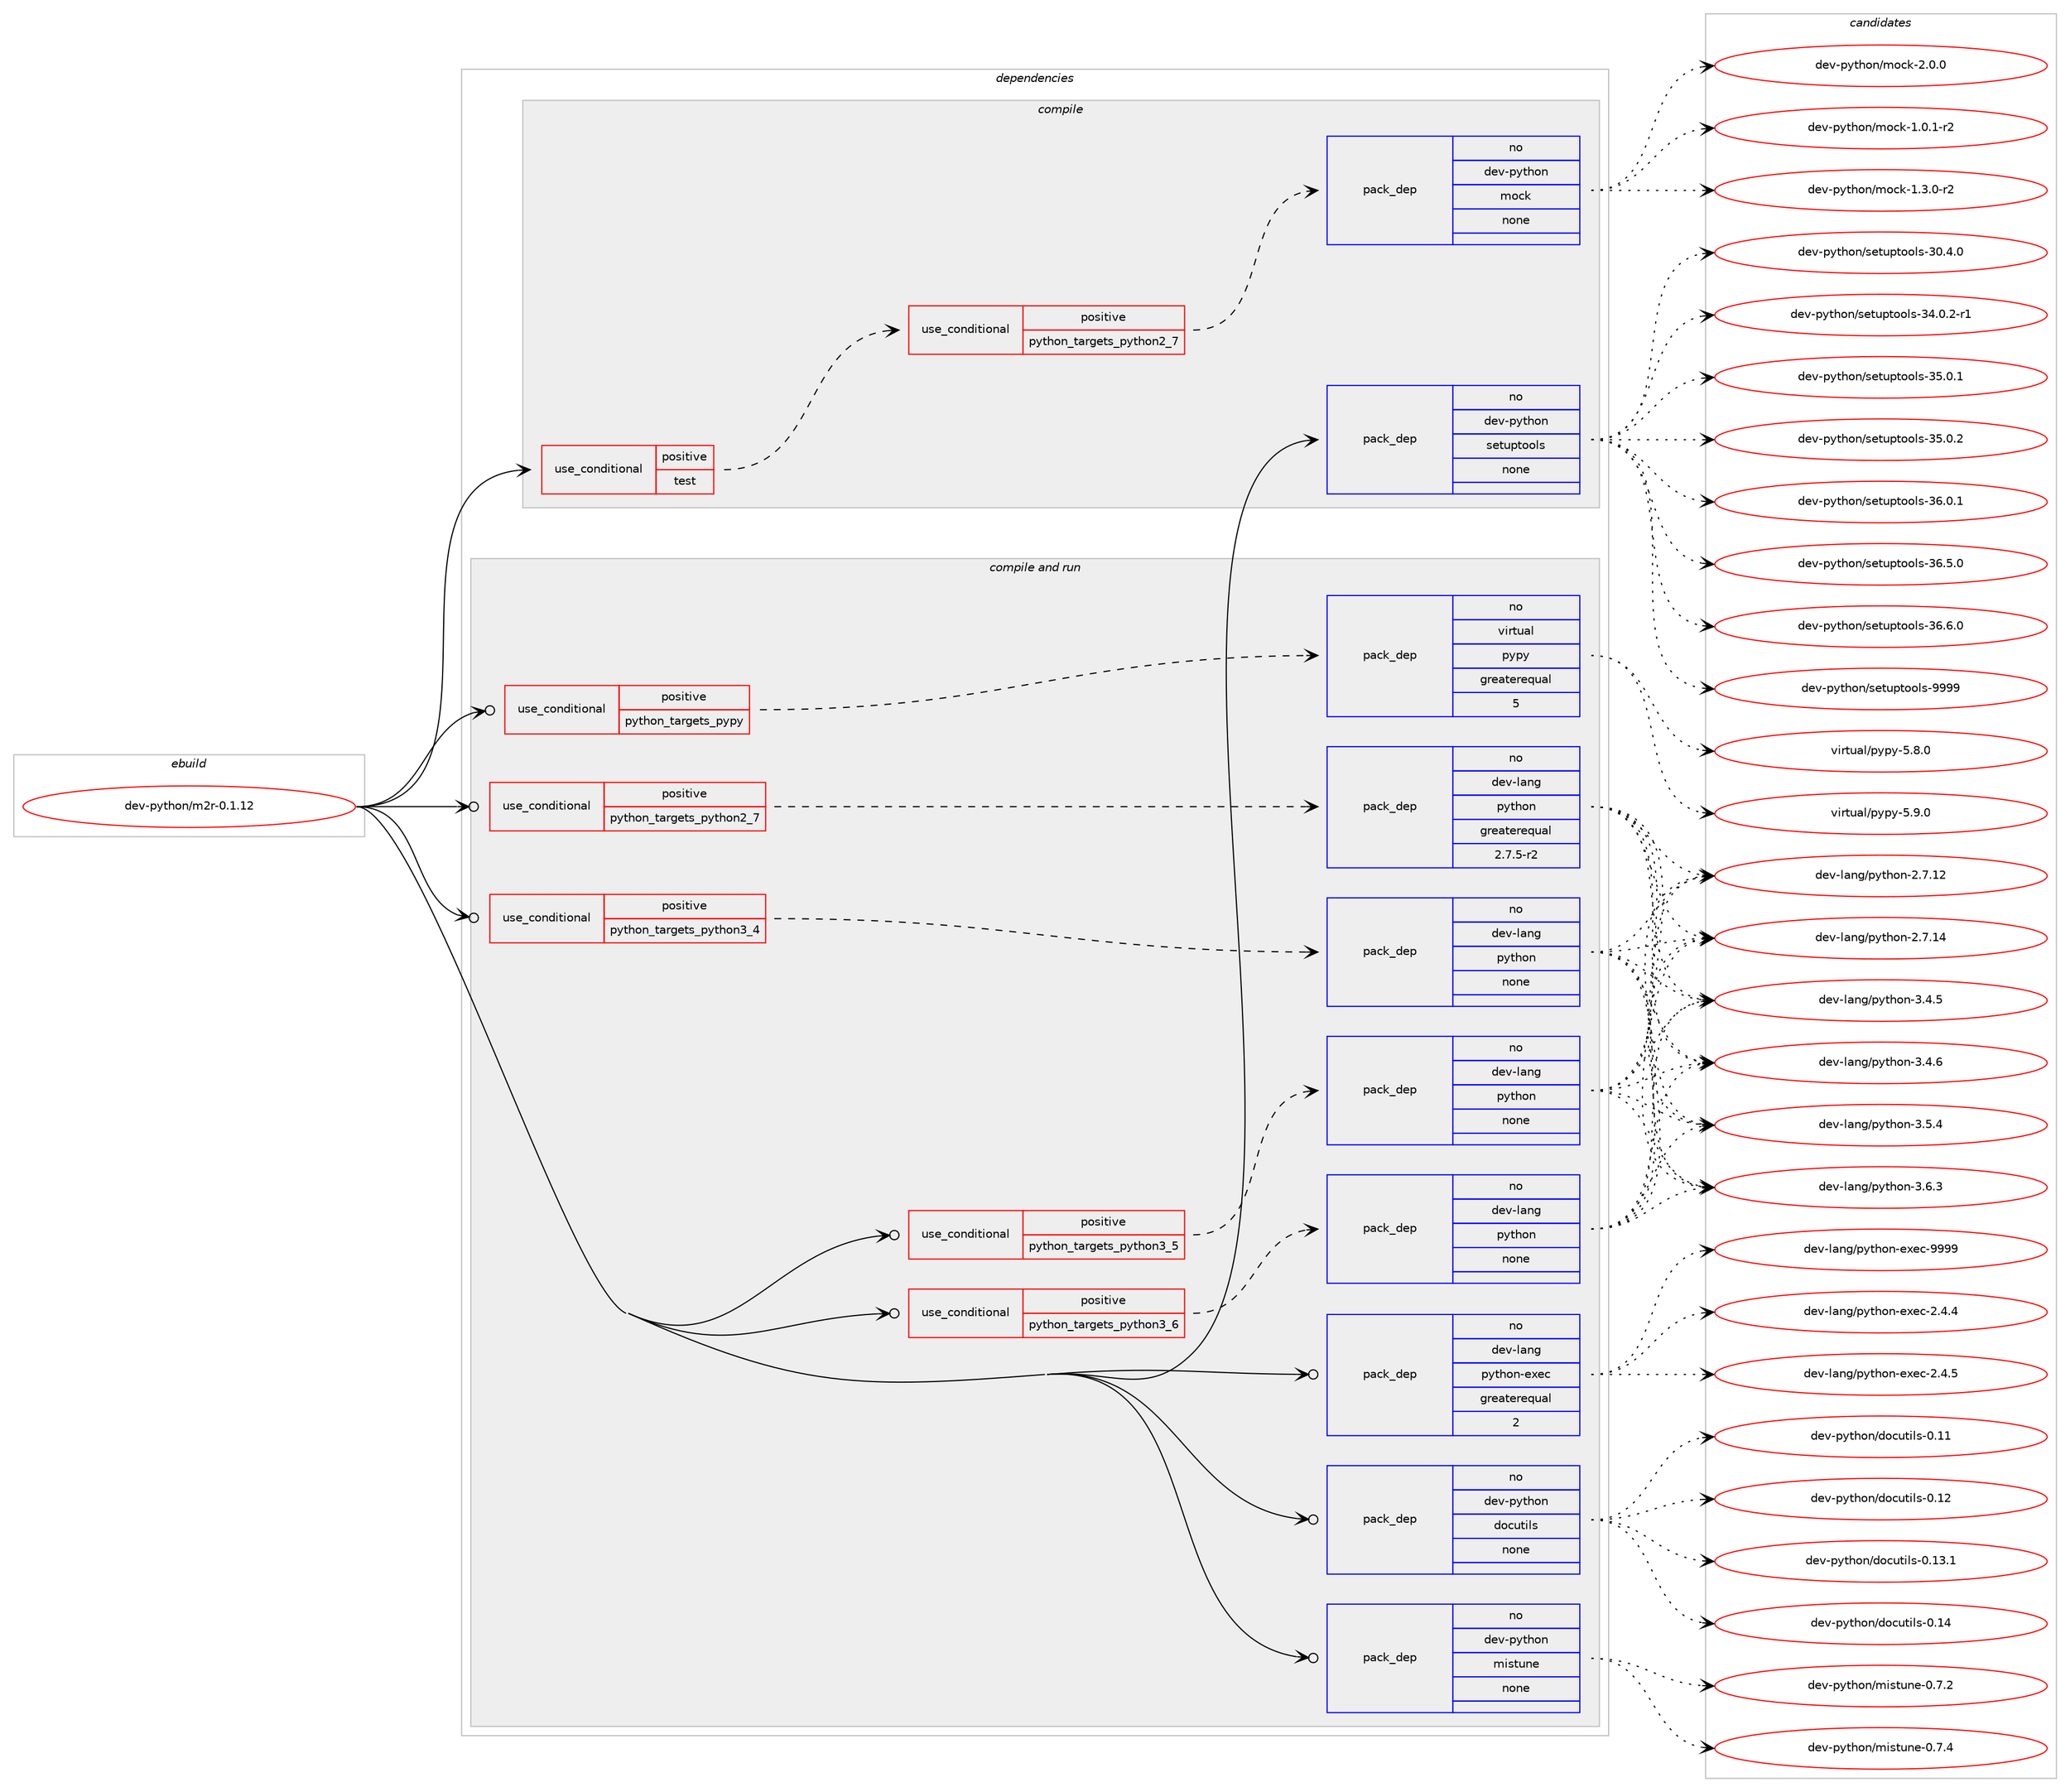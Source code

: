 digraph prolog {

# *************
# Graph options
# *************

newrank=true;
concentrate=true;
compound=true;
graph [rankdir=LR,fontname=Helvetica,fontsize=10,ranksep=1.5];#, ranksep=2.5, nodesep=0.2];
edge  [arrowhead=vee];
node  [fontname=Helvetica,fontsize=10];

# **********
# The ebuild
# **********

subgraph cluster_leftcol {
color=gray;
rank=same;
label=<<i>ebuild</i>>;
id [label="dev-python/m2r-0.1.12", color=red, width=4, href="../dev-python/m2r-0.1.12.svg"];
}

# ****************
# The dependencies
# ****************

subgraph cluster_midcol {
color=gray;
label=<<i>dependencies</i>>;
subgraph cluster_compile {
fillcolor="#eeeeee";
style=filled;
label=<<i>compile</i>>;
subgraph cond35163 {
dependency165122 [label=<<TABLE BORDER="0" CELLBORDER="1" CELLSPACING="0" CELLPADDING="4"><TR><TD ROWSPAN="3" CELLPADDING="10">use_conditional</TD></TR><TR><TD>positive</TD></TR><TR><TD>test</TD></TR></TABLE>>, shape=none, color=red];
subgraph cond35164 {
dependency165123 [label=<<TABLE BORDER="0" CELLBORDER="1" CELLSPACING="0" CELLPADDING="4"><TR><TD ROWSPAN="3" CELLPADDING="10">use_conditional</TD></TR><TR><TD>positive</TD></TR><TR><TD>python_targets_python2_7</TD></TR></TABLE>>, shape=none, color=red];
subgraph pack126106 {
dependency165124 [label=<<TABLE BORDER="0" CELLBORDER="1" CELLSPACING="0" CELLPADDING="4" WIDTH="220"><TR><TD ROWSPAN="6" CELLPADDING="30">pack_dep</TD></TR><TR><TD WIDTH="110">no</TD></TR><TR><TD>dev-python</TD></TR><TR><TD>mock</TD></TR><TR><TD>none</TD></TR><TR><TD></TD></TR></TABLE>>, shape=none, color=blue];
}
dependency165123:e -> dependency165124:w [weight=20,style="dashed",arrowhead="vee"];
}
dependency165122:e -> dependency165123:w [weight=20,style="dashed",arrowhead="vee"];
}
id:e -> dependency165122:w [weight=20,style="solid",arrowhead="vee"];
subgraph pack126107 {
dependency165125 [label=<<TABLE BORDER="0" CELLBORDER="1" CELLSPACING="0" CELLPADDING="4" WIDTH="220"><TR><TD ROWSPAN="6" CELLPADDING="30">pack_dep</TD></TR><TR><TD WIDTH="110">no</TD></TR><TR><TD>dev-python</TD></TR><TR><TD>setuptools</TD></TR><TR><TD>none</TD></TR><TR><TD></TD></TR></TABLE>>, shape=none, color=blue];
}
id:e -> dependency165125:w [weight=20,style="solid",arrowhead="vee"];
}
subgraph cluster_compileandrun {
fillcolor="#eeeeee";
style=filled;
label=<<i>compile and run</i>>;
subgraph cond35165 {
dependency165126 [label=<<TABLE BORDER="0" CELLBORDER="1" CELLSPACING="0" CELLPADDING="4"><TR><TD ROWSPAN="3" CELLPADDING="10">use_conditional</TD></TR><TR><TD>positive</TD></TR><TR><TD>python_targets_pypy</TD></TR></TABLE>>, shape=none, color=red];
subgraph pack126108 {
dependency165127 [label=<<TABLE BORDER="0" CELLBORDER="1" CELLSPACING="0" CELLPADDING="4" WIDTH="220"><TR><TD ROWSPAN="6" CELLPADDING="30">pack_dep</TD></TR><TR><TD WIDTH="110">no</TD></TR><TR><TD>virtual</TD></TR><TR><TD>pypy</TD></TR><TR><TD>greaterequal</TD></TR><TR><TD>5</TD></TR></TABLE>>, shape=none, color=blue];
}
dependency165126:e -> dependency165127:w [weight=20,style="dashed",arrowhead="vee"];
}
id:e -> dependency165126:w [weight=20,style="solid",arrowhead="odotvee"];
subgraph cond35166 {
dependency165128 [label=<<TABLE BORDER="0" CELLBORDER="1" CELLSPACING="0" CELLPADDING="4"><TR><TD ROWSPAN="3" CELLPADDING="10">use_conditional</TD></TR><TR><TD>positive</TD></TR><TR><TD>python_targets_python2_7</TD></TR></TABLE>>, shape=none, color=red];
subgraph pack126109 {
dependency165129 [label=<<TABLE BORDER="0" CELLBORDER="1" CELLSPACING="0" CELLPADDING="4" WIDTH="220"><TR><TD ROWSPAN="6" CELLPADDING="30">pack_dep</TD></TR><TR><TD WIDTH="110">no</TD></TR><TR><TD>dev-lang</TD></TR><TR><TD>python</TD></TR><TR><TD>greaterequal</TD></TR><TR><TD>2.7.5-r2</TD></TR></TABLE>>, shape=none, color=blue];
}
dependency165128:e -> dependency165129:w [weight=20,style="dashed",arrowhead="vee"];
}
id:e -> dependency165128:w [weight=20,style="solid",arrowhead="odotvee"];
subgraph cond35167 {
dependency165130 [label=<<TABLE BORDER="0" CELLBORDER="1" CELLSPACING="0" CELLPADDING="4"><TR><TD ROWSPAN="3" CELLPADDING="10">use_conditional</TD></TR><TR><TD>positive</TD></TR><TR><TD>python_targets_python3_4</TD></TR></TABLE>>, shape=none, color=red];
subgraph pack126110 {
dependency165131 [label=<<TABLE BORDER="0" CELLBORDER="1" CELLSPACING="0" CELLPADDING="4" WIDTH="220"><TR><TD ROWSPAN="6" CELLPADDING="30">pack_dep</TD></TR><TR><TD WIDTH="110">no</TD></TR><TR><TD>dev-lang</TD></TR><TR><TD>python</TD></TR><TR><TD>none</TD></TR><TR><TD></TD></TR></TABLE>>, shape=none, color=blue];
}
dependency165130:e -> dependency165131:w [weight=20,style="dashed",arrowhead="vee"];
}
id:e -> dependency165130:w [weight=20,style="solid",arrowhead="odotvee"];
subgraph cond35168 {
dependency165132 [label=<<TABLE BORDER="0" CELLBORDER="1" CELLSPACING="0" CELLPADDING="4"><TR><TD ROWSPAN="3" CELLPADDING="10">use_conditional</TD></TR><TR><TD>positive</TD></TR><TR><TD>python_targets_python3_5</TD></TR></TABLE>>, shape=none, color=red];
subgraph pack126111 {
dependency165133 [label=<<TABLE BORDER="0" CELLBORDER="1" CELLSPACING="0" CELLPADDING="4" WIDTH="220"><TR><TD ROWSPAN="6" CELLPADDING="30">pack_dep</TD></TR><TR><TD WIDTH="110">no</TD></TR><TR><TD>dev-lang</TD></TR><TR><TD>python</TD></TR><TR><TD>none</TD></TR><TR><TD></TD></TR></TABLE>>, shape=none, color=blue];
}
dependency165132:e -> dependency165133:w [weight=20,style="dashed",arrowhead="vee"];
}
id:e -> dependency165132:w [weight=20,style="solid",arrowhead="odotvee"];
subgraph cond35169 {
dependency165134 [label=<<TABLE BORDER="0" CELLBORDER="1" CELLSPACING="0" CELLPADDING="4"><TR><TD ROWSPAN="3" CELLPADDING="10">use_conditional</TD></TR><TR><TD>positive</TD></TR><TR><TD>python_targets_python3_6</TD></TR></TABLE>>, shape=none, color=red];
subgraph pack126112 {
dependency165135 [label=<<TABLE BORDER="0" CELLBORDER="1" CELLSPACING="0" CELLPADDING="4" WIDTH="220"><TR><TD ROWSPAN="6" CELLPADDING="30">pack_dep</TD></TR><TR><TD WIDTH="110">no</TD></TR><TR><TD>dev-lang</TD></TR><TR><TD>python</TD></TR><TR><TD>none</TD></TR><TR><TD></TD></TR></TABLE>>, shape=none, color=blue];
}
dependency165134:e -> dependency165135:w [weight=20,style="dashed",arrowhead="vee"];
}
id:e -> dependency165134:w [weight=20,style="solid",arrowhead="odotvee"];
subgraph pack126113 {
dependency165136 [label=<<TABLE BORDER="0" CELLBORDER="1" CELLSPACING="0" CELLPADDING="4" WIDTH="220"><TR><TD ROWSPAN="6" CELLPADDING="30">pack_dep</TD></TR><TR><TD WIDTH="110">no</TD></TR><TR><TD>dev-lang</TD></TR><TR><TD>python-exec</TD></TR><TR><TD>greaterequal</TD></TR><TR><TD>2</TD></TR></TABLE>>, shape=none, color=blue];
}
id:e -> dependency165136:w [weight=20,style="solid",arrowhead="odotvee"];
subgraph pack126114 {
dependency165137 [label=<<TABLE BORDER="0" CELLBORDER="1" CELLSPACING="0" CELLPADDING="4" WIDTH="220"><TR><TD ROWSPAN="6" CELLPADDING="30">pack_dep</TD></TR><TR><TD WIDTH="110">no</TD></TR><TR><TD>dev-python</TD></TR><TR><TD>docutils</TD></TR><TR><TD>none</TD></TR><TR><TD></TD></TR></TABLE>>, shape=none, color=blue];
}
id:e -> dependency165137:w [weight=20,style="solid",arrowhead="odotvee"];
subgraph pack126115 {
dependency165138 [label=<<TABLE BORDER="0" CELLBORDER="1" CELLSPACING="0" CELLPADDING="4" WIDTH="220"><TR><TD ROWSPAN="6" CELLPADDING="30">pack_dep</TD></TR><TR><TD WIDTH="110">no</TD></TR><TR><TD>dev-python</TD></TR><TR><TD>mistune</TD></TR><TR><TD>none</TD></TR><TR><TD></TD></TR></TABLE>>, shape=none, color=blue];
}
id:e -> dependency165138:w [weight=20,style="solid",arrowhead="odotvee"];
}
subgraph cluster_run {
fillcolor="#eeeeee";
style=filled;
label=<<i>run</i>>;
}
}

# **************
# The candidates
# **************

subgraph cluster_choices {
rank=same;
color=gray;
label=<<i>candidates</i>>;

subgraph choice126106 {
color=black;
nodesep=1;
choice1001011184511212111610411111047109111991074549464846494511450 [label="dev-python/mock-1.0.1-r2", color=red, width=4,href="../dev-python/mock-1.0.1-r2.svg"];
choice1001011184511212111610411111047109111991074549465146484511450 [label="dev-python/mock-1.3.0-r2", color=red, width=4,href="../dev-python/mock-1.3.0-r2.svg"];
choice100101118451121211161041111104710911199107455046484648 [label="dev-python/mock-2.0.0", color=red, width=4,href="../dev-python/mock-2.0.0.svg"];
dependency165124:e -> choice1001011184511212111610411111047109111991074549464846494511450:w [style=dotted,weight="100"];
dependency165124:e -> choice1001011184511212111610411111047109111991074549465146484511450:w [style=dotted,weight="100"];
dependency165124:e -> choice100101118451121211161041111104710911199107455046484648:w [style=dotted,weight="100"];
}
subgraph choice126107 {
color=black;
nodesep=1;
choice100101118451121211161041111104711510111611711211611111110811545514846524648 [label="dev-python/setuptools-30.4.0", color=red, width=4,href="../dev-python/setuptools-30.4.0.svg"];
choice1001011184511212111610411111047115101116117112116111111108115455152464846504511449 [label="dev-python/setuptools-34.0.2-r1", color=red, width=4,href="../dev-python/setuptools-34.0.2-r1.svg"];
choice100101118451121211161041111104711510111611711211611111110811545515346484649 [label="dev-python/setuptools-35.0.1", color=red, width=4,href="../dev-python/setuptools-35.0.1.svg"];
choice100101118451121211161041111104711510111611711211611111110811545515346484650 [label="dev-python/setuptools-35.0.2", color=red, width=4,href="../dev-python/setuptools-35.0.2.svg"];
choice100101118451121211161041111104711510111611711211611111110811545515446484649 [label="dev-python/setuptools-36.0.1", color=red, width=4,href="../dev-python/setuptools-36.0.1.svg"];
choice100101118451121211161041111104711510111611711211611111110811545515446534648 [label="dev-python/setuptools-36.5.0", color=red, width=4,href="../dev-python/setuptools-36.5.0.svg"];
choice100101118451121211161041111104711510111611711211611111110811545515446544648 [label="dev-python/setuptools-36.6.0", color=red, width=4,href="../dev-python/setuptools-36.6.0.svg"];
choice10010111845112121116104111110471151011161171121161111111081154557575757 [label="dev-python/setuptools-9999", color=red, width=4,href="../dev-python/setuptools-9999.svg"];
dependency165125:e -> choice100101118451121211161041111104711510111611711211611111110811545514846524648:w [style=dotted,weight="100"];
dependency165125:e -> choice1001011184511212111610411111047115101116117112116111111108115455152464846504511449:w [style=dotted,weight="100"];
dependency165125:e -> choice100101118451121211161041111104711510111611711211611111110811545515346484649:w [style=dotted,weight="100"];
dependency165125:e -> choice100101118451121211161041111104711510111611711211611111110811545515346484650:w [style=dotted,weight="100"];
dependency165125:e -> choice100101118451121211161041111104711510111611711211611111110811545515446484649:w [style=dotted,weight="100"];
dependency165125:e -> choice100101118451121211161041111104711510111611711211611111110811545515446534648:w [style=dotted,weight="100"];
dependency165125:e -> choice100101118451121211161041111104711510111611711211611111110811545515446544648:w [style=dotted,weight="100"];
dependency165125:e -> choice10010111845112121116104111110471151011161171121161111111081154557575757:w [style=dotted,weight="100"];
}
subgraph choice126108 {
color=black;
nodesep=1;
choice1181051141161179710847112121112121455346564648 [label="virtual/pypy-5.8.0", color=red, width=4,href="../virtual/pypy-5.8.0.svg"];
choice1181051141161179710847112121112121455346574648 [label="virtual/pypy-5.9.0", color=red, width=4,href="../virtual/pypy-5.9.0.svg"];
dependency165127:e -> choice1181051141161179710847112121112121455346564648:w [style=dotted,weight="100"];
dependency165127:e -> choice1181051141161179710847112121112121455346574648:w [style=dotted,weight="100"];
}
subgraph choice126109 {
color=black;
nodesep=1;
choice10010111845108971101034711212111610411111045504655464950 [label="dev-lang/python-2.7.12", color=red, width=4,href="../dev-lang/python-2.7.12.svg"];
choice10010111845108971101034711212111610411111045504655464952 [label="dev-lang/python-2.7.14", color=red, width=4,href="../dev-lang/python-2.7.14.svg"];
choice100101118451089711010347112121116104111110455146524653 [label="dev-lang/python-3.4.5", color=red, width=4,href="../dev-lang/python-3.4.5.svg"];
choice100101118451089711010347112121116104111110455146524654 [label="dev-lang/python-3.4.6", color=red, width=4,href="../dev-lang/python-3.4.6.svg"];
choice100101118451089711010347112121116104111110455146534652 [label="dev-lang/python-3.5.4", color=red, width=4,href="../dev-lang/python-3.5.4.svg"];
choice100101118451089711010347112121116104111110455146544651 [label="dev-lang/python-3.6.3", color=red, width=4,href="../dev-lang/python-3.6.3.svg"];
dependency165129:e -> choice10010111845108971101034711212111610411111045504655464950:w [style=dotted,weight="100"];
dependency165129:e -> choice10010111845108971101034711212111610411111045504655464952:w [style=dotted,weight="100"];
dependency165129:e -> choice100101118451089711010347112121116104111110455146524653:w [style=dotted,weight="100"];
dependency165129:e -> choice100101118451089711010347112121116104111110455146524654:w [style=dotted,weight="100"];
dependency165129:e -> choice100101118451089711010347112121116104111110455146534652:w [style=dotted,weight="100"];
dependency165129:e -> choice100101118451089711010347112121116104111110455146544651:w [style=dotted,weight="100"];
}
subgraph choice126110 {
color=black;
nodesep=1;
choice10010111845108971101034711212111610411111045504655464950 [label="dev-lang/python-2.7.12", color=red, width=4,href="../dev-lang/python-2.7.12.svg"];
choice10010111845108971101034711212111610411111045504655464952 [label="dev-lang/python-2.7.14", color=red, width=4,href="../dev-lang/python-2.7.14.svg"];
choice100101118451089711010347112121116104111110455146524653 [label="dev-lang/python-3.4.5", color=red, width=4,href="../dev-lang/python-3.4.5.svg"];
choice100101118451089711010347112121116104111110455146524654 [label="dev-lang/python-3.4.6", color=red, width=4,href="../dev-lang/python-3.4.6.svg"];
choice100101118451089711010347112121116104111110455146534652 [label="dev-lang/python-3.5.4", color=red, width=4,href="../dev-lang/python-3.5.4.svg"];
choice100101118451089711010347112121116104111110455146544651 [label="dev-lang/python-3.6.3", color=red, width=4,href="../dev-lang/python-3.6.3.svg"];
dependency165131:e -> choice10010111845108971101034711212111610411111045504655464950:w [style=dotted,weight="100"];
dependency165131:e -> choice10010111845108971101034711212111610411111045504655464952:w [style=dotted,weight="100"];
dependency165131:e -> choice100101118451089711010347112121116104111110455146524653:w [style=dotted,weight="100"];
dependency165131:e -> choice100101118451089711010347112121116104111110455146524654:w [style=dotted,weight="100"];
dependency165131:e -> choice100101118451089711010347112121116104111110455146534652:w [style=dotted,weight="100"];
dependency165131:e -> choice100101118451089711010347112121116104111110455146544651:w [style=dotted,weight="100"];
}
subgraph choice126111 {
color=black;
nodesep=1;
choice10010111845108971101034711212111610411111045504655464950 [label="dev-lang/python-2.7.12", color=red, width=4,href="../dev-lang/python-2.7.12.svg"];
choice10010111845108971101034711212111610411111045504655464952 [label="dev-lang/python-2.7.14", color=red, width=4,href="../dev-lang/python-2.7.14.svg"];
choice100101118451089711010347112121116104111110455146524653 [label="dev-lang/python-3.4.5", color=red, width=4,href="../dev-lang/python-3.4.5.svg"];
choice100101118451089711010347112121116104111110455146524654 [label="dev-lang/python-3.4.6", color=red, width=4,href="../dev-lang/python-3.4.6.svg"];
choice100101118451089711010347112121116104111110455146534652 [label="dev-lang/python-3.5.4", color=red, width=4,href="../dev-lang/python-3.5.4.svg"];
choice100101118451089711010347112121116104111110455146544651 [label="dev-lang/python-3.6.3", color=red, width=4,href="../dev-lang/python-3.6.3.svg"];
dependency165133:e -> choice10010111845108971101034711212111610411111045504655464950:w [style=dotted,weight="100"];
dependency165133:e -> choice10010111845108971101034711212111610411111045504655464952:w [style=dotted,weight="100"];
dependency165133:e -> choice100101118451089711010347112121116104111110455146524653:w [style=dotted,weight="100"];
dependency165133:e -> choice100101118451089711010347112121116104111110455146524654:w [style=dotted,weight="100"];
dependency165133:e -> choice100101118451089711010347112121116104111110455146534652:w [style=dotted,weight="100"];
dependency165133:e -> choice100101118451089711010347112121116104111110455146544651:w [style=dotted,weight="100"];
}
subgraph choice126112 {
color=black;
nodesep=1;
choice10010111845108971101034711212111610411111045504655464950 [label="dev-lang/python-2.7.12", color=red, width=4,href="../dev-lang/python-2.7.12.svg"];
choice10010111845108971101034711212111610411111045504655464952 [label="dev-lang/python-2.7.14", color=red, width=4,href="../dev-lang/python-2.7.14.svg"];
choice100101118451089711010347112121116104111110455146524653 [label="dev-lang/python-3.4.5", color=red, width=4,href="../dev-lang/python-3.4.5.svg"];
choice100101118451089711010347112121116104111110455146524654 [label="dev-lang/python-3.4.6", color=red, width=4,href="../dev-lang/python-3.4.6.svg"];
choice100101118451089711010347112121116104111110455146534652 [label="dev-lang/python-3.5.4", color=red, width=4,href="../dev-lang/python-3.5.4.svg"];
choice100101118451089711010347112121116104111110455146544651 [label="dev-lang/python-3.6.3", color=red, width=4,href="../dev-lang/python-3.6.3.svg"];
dependency165135:e -> choice10010111845108971101034711212111610411111045504655464950:w [style=dotted,weight="100"];
dependency165135:e -> choice10010111845108971101034711212111610411111045504655464952:w [style=dotted,weight="100"];
dependency165135:e -> choice100101118451089711010347112121116104111110455146524653:w [style=dotted,weight="100"];
dependency165135:e -> choice100101118451089711010347112121116104111110455146524654:w [style=dotted,weight="100"];
dependency165135:e -> choice100101118451089711010347112121116104111110455146534652:w [style=dotted,weight="100"];
dependency165135:e -> choice100101118451089711010347112121116104111110455146544651:w [style=dotted,weight="100"];
}
subgraph choice126113 {
color=black;
nodesep=1;
choice1001011184510897110103471121211161041111104510112010199455046524652 [label="dev-lang/python-exec-2.4.4", color=red, width=4,href="../dev-lang/python-exec-2.4.4.svg"];
choice1001011184510897110103471121211161041111104510112010199455046524653 [label="dev-lang/python-exec-2.4.5", color=red, width=4,href="../dev-lang/python-exec-2.4.5.svg"];
choice10010111845108971101034711212111610411111045101120101994557575757 [label="dev-lang/python-exec-9999", color=red, width=4,href="../dev-lang/python-exec-9999.svg"];
dependency165136:e -> choice1001011184510897110103471121211161041111104510112010199455046524652:w [style=dotted,weight="100"];
dependency165136:e -> choice1001011184510897110103471121211161041111104510112010199455046524653:w [style=dotted,weight="100"];
dependency165136:e -> choice10010111845108971101034711212111610411111045101120101994557575757:w [style=dotted,weight="100"];
}
subgraph choice126114 {
color=black;
nodesep=1;
choice1001011184511212111610411111047100111991171161051081154548464949 [label="dev-python/docutils-0.11", color=red, width=4,href="../dev-python/docutils-0.11.svg"];
choice1001011184511212111610411111047100111991171161051081154548464950 [label="dev-python/docutils-0.12", color=red, width=4,href="../dev-python/docutils-0.12.svg"];
choice10010111845112121116104111110471001119911711610510811545484649514649 [label="dev-python/docutils-0.13.1", color=red, width=4,href="../dev-python/docutils-0.13.1.svg"];
choice1001011184511212111610411111047100111991171161051081154548464952 [label="dev-python/docutils-0.14", color=red, width=4,href="../dev-python/docutils-0.14.svg"];
dependency165137:e -> choice1001011184511212111610411111047100111991171161051081154548464949:w [style=dotted,weight="100"];
dependency165137:e -> choice1001011184511212111610411111047100111991171161051081154548464950:w [style=dotted,weight="100"];
dependency165137:e -> choice10010111845112121116104111110471001119911711610510811545484649514649:w [style=dotted,weight="100"];
dependency165137:e -> choice1001011184511212111610411111047100111991171161051081154548464952:w [style=dotted,weight="100"];
}
subgraph choice126115 {
color=black;
nodesep=1;
choice1001011184511212111610411111047109105115116117110101454846554650 [label="dev-python/mistune-0.7.2", color=red, width=4,href="../dev-python/mistune-0.7.2.svg"];
choice1001011184511212111610411111047109105115116117110101454846554652 [label="dev-python/mistune-0.7.4", color=red, width=4,href="../dev-python/mistune-0.7.4.svg"];
dependency165138:e -> choice1001011184511212111610411111047109105115116117110101454846554650:w [style=dotted,weight="100"];
dependency165138:e -> choice1001011184511212111610411111047109105115116117110101454846554652:w [style=dotted,weight="100"];
}
}

}
